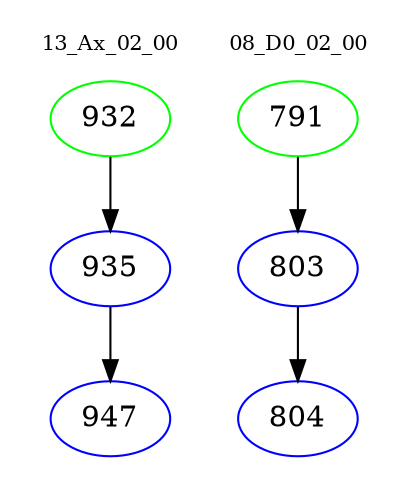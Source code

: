 digraph{
subgraph cluster_0 {
color = white
label = "13_Ax_02_00";
fontsize=10;
T0_932 [label="932", color="green"]
T0_932 -> T0_935 [color="black"]
T0_935 [label="935", color="blue"]
T0_935 -> T0_947 [color="black"]
T0_947 [label="947", color="blue"]
}
subgraph cluster_1 {
color = white
label = "08_D0_02_00";
fontsize=10;
T1_791 [label="791", color="green"]
T1_791 -> T1_803 [color="black"]
T1_803 [label="803", color="blue"]
T1_803 -> T1_804 [color="black"]
T1_804 [label="804", color="blue"]
}
}
